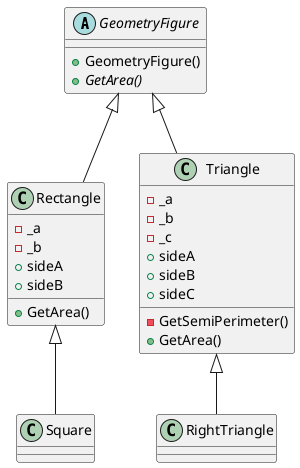 @startuml Geometry

abstract GeometryFigure
{
    +GeometryFigure()
    {abstract} +GetArea()
}

class Rectangle
{
    -_a
    -_b
    +sideA
    +sideB
    +GetArea()
}
class Square
class Triangle
{
    -_a
    -_b 
    -_c
    +sideA
    +sideB
    +sideC
    -GetSemiPerimeter()
    +GetArea()
}
class RightTriangle

GeometryFigure <|-- Rectangle
GeometryFigure <|-- Triangle
Rectangle <|-- Square
Triangle <|-- RightTriangle
@enduml

@startuml Writers
interface ITypeWriter
{
    {method} +Write
}
interface IAreaWriter
{
    {method} +Write
}

class FileWriter
{
    -path
}

ITypeWriter <|.. ConsoleWriter
IAreaWriter <|.. ConsoleWriter

ITypeWriter <|.. FileWriter
IAreaWriter <|.. FileWriter
@enduml